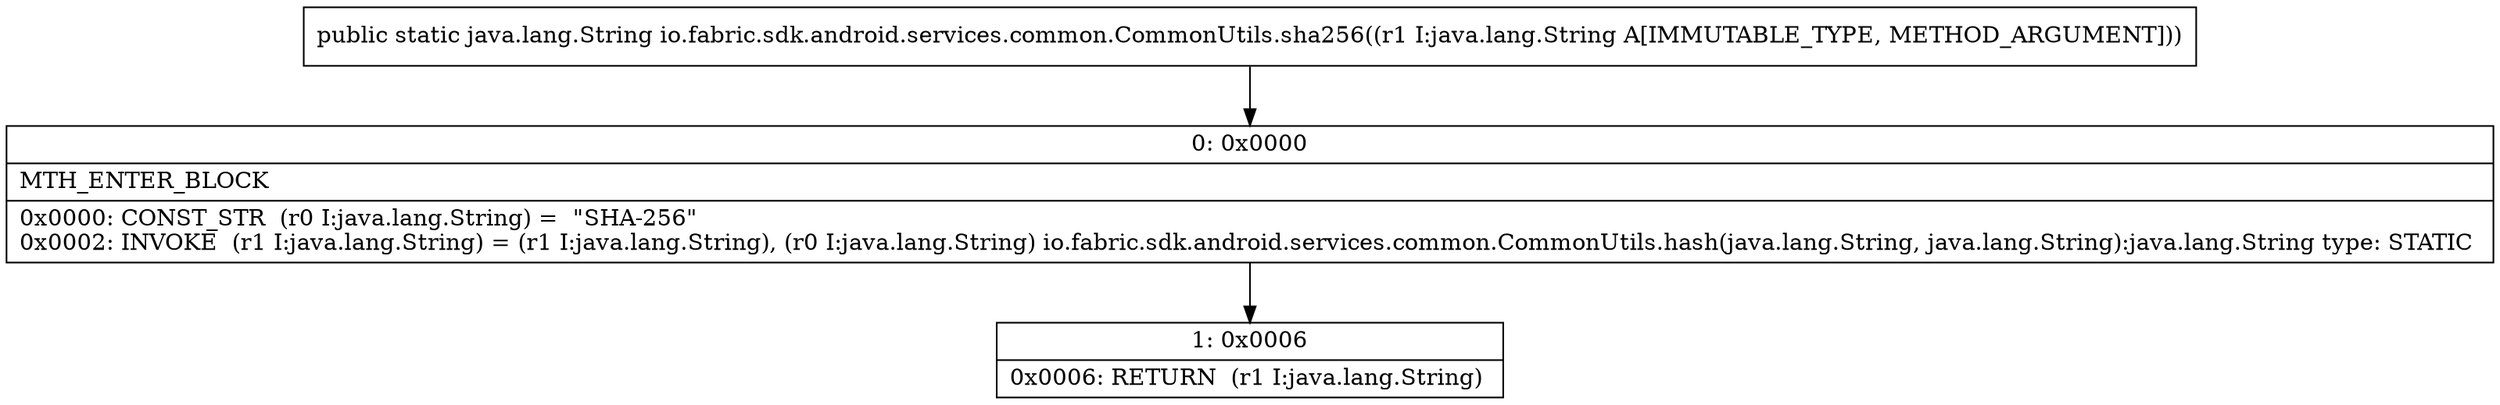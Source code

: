 digraph "CFG forio.fabric.sdk.android.services.common.CommonUtils.sha256(Ljava\/lang\/String;)Ljava\/lang\/String;" {
Node_0 [shape=record,label="{0\:\ 0x0000|MTH_ENTER_BLOCK\l|0x0000: CONST_STR  (r0 I:java.lang.String) =  \"SHA\-256\" \l0x0002: INVOKE  (r1 I:java.lang.String) = (r1 I:java.lang.String), (r0 I:java.lang.String) io.fabric.sdk.android.services.common.CommonUtils.hash(java.lang.String, java.lang.String):java.lang.String type: STATIC \l}"];
Node_1 [shape=record,label="{1\:\ 0x0006|0x0006: RETURN  (r1 I:java.lang.String) \l}"];
MethodNode[shape=record,label="{public static java.lang.String io.fabric.sdk.android.services.common.CommonUtils.sha256((r1 I:java.lang.String A[IMMUTABLE_TYPE, METHOD_ARGUMENT])) }"];
MethodNode -> Node_0;
Node_0 -> Node_1;
}

